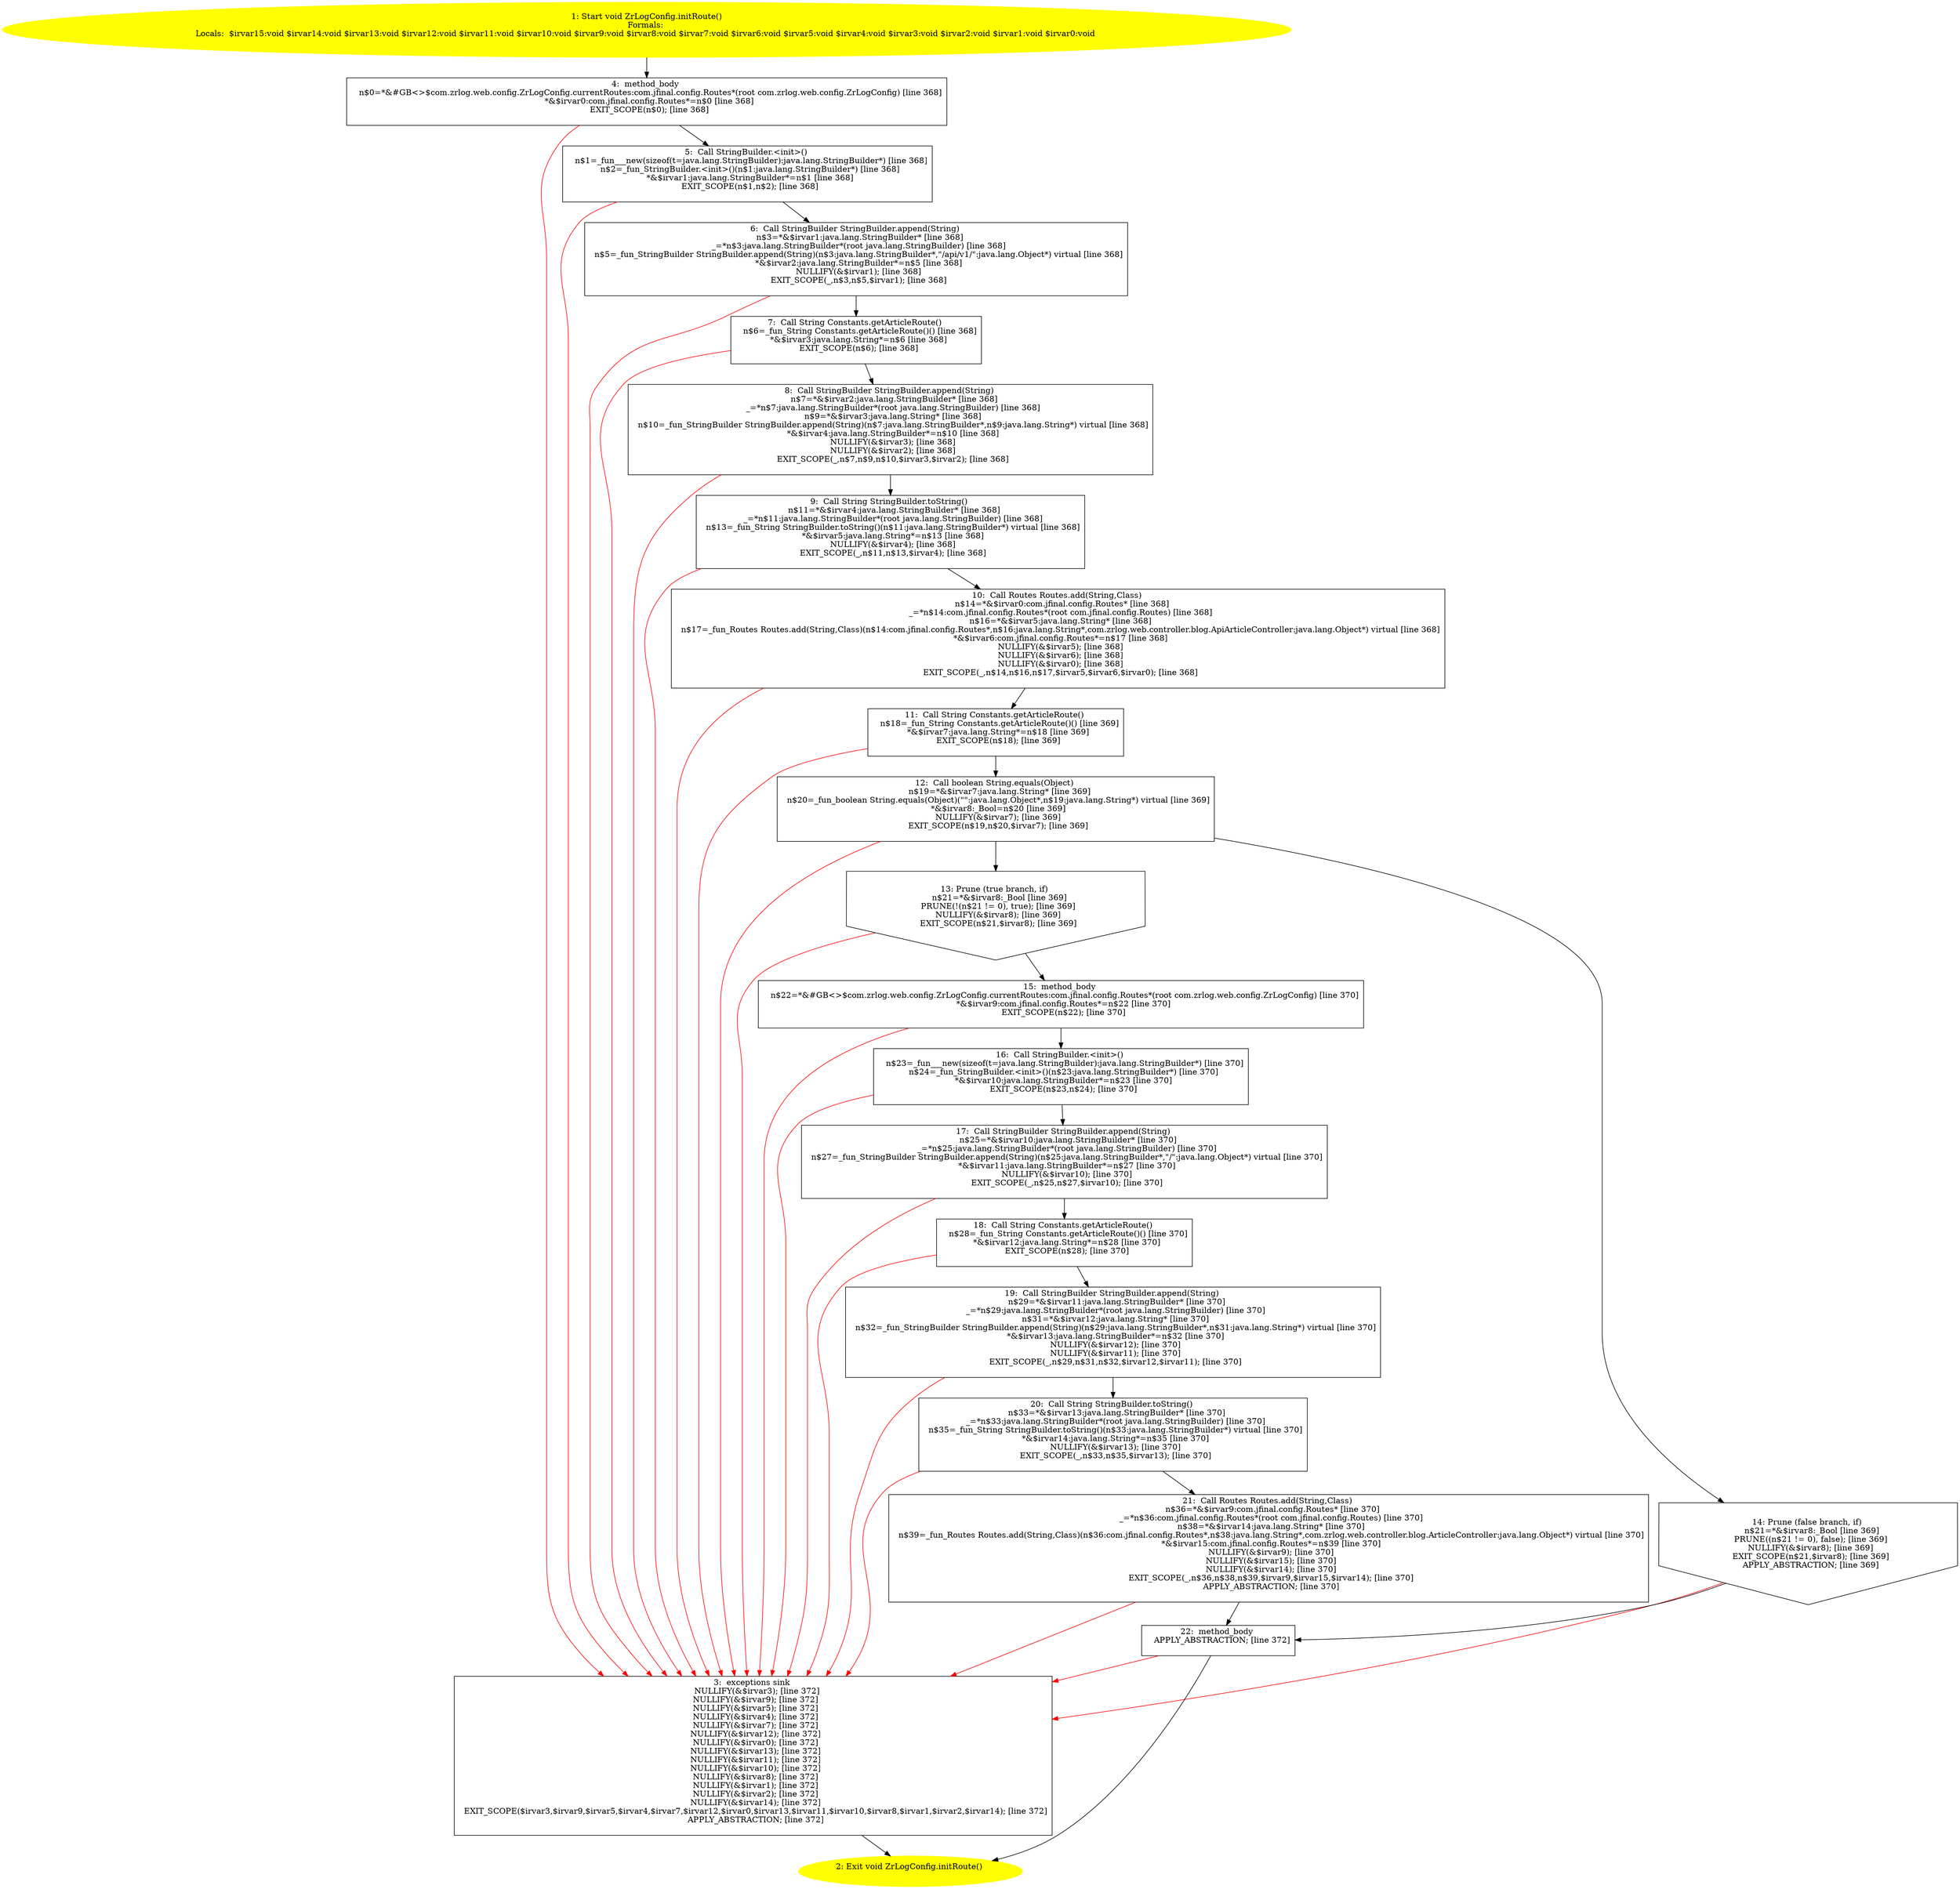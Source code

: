 /* @generated */
digraph cfg {
"com.zrlog.web.config.ZrLogConfig.initRoute():void.134fe81a56f5aaaad48d38590e334d25_1" [label="1: Start void ZrLogConfig.initRoute()\nFormals: \nLocals:  $irvar15:void $irvar14:void $irvar13:void $irvar12:void $irvar11:void $irvar10:void $irvar9:void $irvar8:void $irvar7:void $irvar6:void $irvar5:void $irvar4:void $irvar3:void $irvar2:void $irvar1:void $irvar0:void \n  " color=yellow style=filled]
	

	 "com.zrlog.web.config.ZrLogConfig.initRoute():void.134fe81a56f5aaaad48d38590e334d25_1" -> "com.zrlog.web.config.ZrLogConfig.initRoute():void.134fe81a56f5aaaad48d38590e334d25_4" ;
"com.zrlog.web.config.ZrLogConfig.initRoute():void.134fe81a56f5aaaad48d38590e334d25_2" [label="2: Exit void ZrLogConfig.initRoute() \n  " color=yellow style=filled]
	

"com.zrlog.web.config.ZrLogConfig.initRoute():void.134fe81a56f5aaaad48d38590e334d25_3" [label="3:  exceptions sink \n   NULLIFY(&$irvar3); [line 372]\n  NULLIFY(&$irvar9); [line 372]\n  NULLIFY(&$irvar5); [line 372]\n  NULLIFY(&$irvar4); [line 372]\n  NULLIFY(&$irvar7); [line 372]\n  NULLIFY(&$irvar12); [line 372]\n  NULLIFY(&$irvar0); [line 372]\n  NULLIFY(&$irvar13); [line 372]\n  NULLIFY(&$irvar11); [line 372]\n  NULLIFY(&$irvar10); [line 372]\n  NULLIFY(&$irvar8); [line 372]\n  NULLIFY(&$irvar1); [line 372]\n  NULLIFY(&$irvar2); [line 372]\n  NULLIFY(&$irvar14); [line 372]\n  EXIT_SCOPE($irvar3,$irvar9,$irvar5,$irvar4,$irvar7,$irvar12,$irvar0,$irvar13,$irvar11,$irvar10,$irvar8,$irvar1,$irvar2,$irvar14); [line 372]\n  APPLY_ABSTRACTION; [line 372]\n " shape="box"]
	

	 "com.zrlog.web.config.ZrLogConfig.initRoute():void.134fe81a56f5aaaad48d38590e334d25_3" -> "com.zrlog.web.config.ZrLogConfig.initRoute():void.134fe81a56f5aaaad48d38590e334d25_2" ;
"com.zrlog.web.config.ZrLogConfig.initRoute():void.134fe81a56f5aaaad48d38590e334d25_4" [label="4:  method_body \n   n$0=*&#GB<>$com.zrlog.web.config.ZrLogConfig.currentRoutes:com.jfinal.config.Routes*(root com.zrlog.web.config.ZrLogConfig) [line 368]\n  *&$irvar0:com.jfinal.config.Routes*=n$0 [line 368]\n  EXIT_SCOPE(n$0); [line 368]\n " shape="box"]
	

	 "com.zrlog.web.config.ZrLogConfig.initRoute():void.134fe81a56f5aaaad48d38590e334d25_4" -> "com.zrlog.web.config.ZrLogConfig.initRoute():void.134fe81a56f5aaaad48d38590e334d25_5" ;
	 "com.zrlog.web.config.ZrLogConfig.initRoute():void.134fe81a56f5aaaad48d38590e334d25_4" -> "com.zrlog.web.config.ZrLogConfig.initRoute():void.134fe81a56f5aaaad48d38590e334d25_3" [color="red" ];
"com.zrlog.web.config.ZrLogConfig.initRoute():void.134fe81a56f5aaaad48d38590e334d25_5" [label="5:  Call StringBuilder.<init>() \n   n$1=_fun___new(sizeof(t=java.lang.StringBuilder):java.lang.StringBuilder*) [line 368]\n  n$2=_fun_StringBuilder.<init>()(n$1:java.lang.StringBuilder*) [line 368]\n  *&$irvar1:java.lang.StringBuilder*=n$1 [line 368]\n  EXIT_SCOPE(n$1,n$2); [line 368]\n " shape="box"]
	

	 "com.zrlog.web.config.ZrLogConfig.initRoute():void.134fe81a56f5aaaad48d38590e334d25_5" -> "com.zrlog.web.config.ZrLogConfig.initRoute():void.134fe81a56f5aaaad48d38590e334d25_6" ;
	 "com.zrlog.web.config.ZrLogConfig.initRoute():void.134fe81a56f5aaaad48d38590e334d25_5" -> "com.zrlog.web.config.ZrLogConfig.initRoute():void.134fe81a56f5aaaad48d38590e334d25_3" [color="red" ];
"com.zrlog.web.config.ZrLogConfig.initRoute():void.134fe81a56f5aaaad48d38590e334d25_6" [label="6:  Call StringBuilder StringBuilder.append(String) \n   n$3=*&$irvar1:java.lang.StringBuilder* [line 368]\n  _=*n$3:java.lang.StringBuilder*(root java.lang.StringBuilder) [line 368]\n  n$5=_fun_StringBuilder StringBuilder.append(String)(n$3:java.lang.StringBuilder*,\"/api/v1/\":java.lang.Object*) virtual [line 368]\n  *&$irvar2:java.lang.StringBuilder*=n$5 [line 368]\n  NULLIFY(&$irvar1); [line 368]\n  EXIT_SCOPE(_,n$3,n$5,$irvar1); [line 368]\n " shape="box"]
	

	 "com.zrlog.web.config.ZrLogConfig.initRoute():void.134fe81a56f5aaaad48d38590e334d25_6" -> "com.zrlog.web.config.ZrLogConfig.initRoute():void.134fe81a56f5aaaad48d38590e334d25_7" ;
	 "com.zrlog.web.config.ZrLogConfig.initRoute():void.134fe81a56f5aaaad48d38590e334d25_6" -> "com.zrlog.web.config.ZrLogConfig.initRoute():void.134fe81a56f5aaaad48d38590e334d25_3" [color="red" ];
"com.zrlog.web.config.ZrLogConfig.initRoute():void.134fe81a56f5aaaad48d38590e334d25_7" [label="7:  Call String Constants.getArticleRoute() \n   n$6=_fun_String Constants.getArticleRoute()() [line 368]\n  *&$irvar3:java.lang.String*=n$6 [line 368]\n  EXIT_SCOPE(n$6); [line 368]\n " shape="box"]
	

	 "com.zrlog.web.config.ZrLogConfig.initRoute():void.134fe81a56f5aaaad48d38590e334d25_7" -> "com.zrlog.web.config.ZrLogConfig.initRoute():void.134fe81a56f5aaaad48d38590e334d25_8" ;
	 "com.zrlog.web.config.ZrLogConfig.initRoute():void.134fe81a56f5aaaad48d38590e334d25_7" -> "com.zrlog.web.config.ZrLogConfig.initRoute():void.134fe81a56f5aaaad48d38590e334d25_3" [color="red" ];
"com.zrlog.web.config.ZrLogConfig.initRoute():void.134fe81a56f5aaaad48d38590e334d25_8" [label="8:  Call StringBuilder StringBuilder.append(String) \n   n$7=*&$irvar2:java.lang.StringBuilder* [line 368]\n  _=*n$7:java.lang.StringBuilder*(root java.lang.StringBuilder) [line 368]\n  n$9=*&$irvar3:java.lang.String* [line 368]\n  n$10=_fun_StringBuilder StringBuilder.append(String)(n$7:java.lang.StringBuilder*,n$9:java.lang.String*) virtual [line 368]\n  *&$irvar4:java.lang.StringBuilder*=n$10 [line 368]\n  NULLIFY(&$irvar3); [line 368]\n  NULLIFY(&$irvar2); [line 368]\n  EXIT_SCOPE(_,n$7,n$9,n$10,$irvar3,$irvar2); [line 368]\n " shape="box"]
	

	 "com.zrlog.web.config.ZrLogConfig.initRoute():void.134fe81a56f5aaaad48d38590e334d25_8" -> "com.zrlog.web.config.ZrLogConfig.initRoute():void.134fe81a56f5aaaad48d38590e334d25_9" ;
	 "com.zrlog.web.config.ZrLogConfig.initRoute():void.134fe81a56f5aaaad48d38590e334d25_8" -> "com.zrlog.web.config.ZrLogConfig.initRoute():void.134fe81a56f5aaaad48d38590e334d25_3" [color="red" ];
"com.zrlog.web.config.ZrLogConfig.initRoute():void.134fe81a56f5aaaad48d38590e334d25_9" [label="9:  Call String StringBuilder.toString() \n   n$11=*&$irvar4:java.lang.StringBuilder* [line 368]\n  _=*n$11:java.lang.StringBuilder*(root java.lang.StringBuilder) [line 368]\n  n$13=_fun_String StringBuilder.toString()(n$11:java.lang.StringBuilder*) virtual [line 368]\n  *&$irvar5:java.lang.String*=n$13 [line 368]\n  NULLIFY(&$irvar4); [line 368]\n  EXIT_SCOPE(_,n$11,n$13,$irvar4); [line 368]\n " shape="box"]
	

	 "com.zrlog.web.config.ZrLogConfig.initRoute():void.134fe81a56f5aaaad48d38590e334d25_9" -> "com.zrlog.web.config.ZrLogConfig.initRoute():void.134fe81a56f5aaaad48d38590e334d25_10" ;
	 "com.zrlog.web.config.ZrLogConfig.initRoute():void.134fe81a56f5aaaad48d38590e334d25_9" -> "com.zrlog.web.config.ZrLogConfig.initRoute():void.134fe81a56f5aaaad48d38590e334d25_3" [color="red" ];
"com.zrlog.web.config.ZrLogConfig.initRoute():void.134fe81a56f5aaaad48d38590e334d25_10" [label="10:  Call Routes Routes.add(String,Class) \n   n$14=*&$irvar0:com.jfinal.config.Routes* [line 368]\n  _=*n$14:com.jfinal.config.Routes*(root com.jfinal.config.Routes) [line 368]\n  n$16=*&$irvar5:java.lang.String* [line 368]\n  n$17=_fun_Routes Routes.add(String,Class)(n$14:com.jfinal.config.Routes*,n$16:java.lang.String*,com.zrlog.web.controller.blog.ApiArticleController:java.lang.Object*) virtual [line 368]\n  *&$irvar6:com.jfinal.config.Routes*=n$17 [line 368]\n  NULLIFY(&$irvar5); [line 368]\n  NULLIFY(&$irvar6); [line 368]\n  NULLIFY(&$irvar0); [line 368]\n  EXIT_SCOPE(_,n$14,n$16,n$17,$irvar5,$irvar6,$irvar0); [line 368]\n " shape="box"]
	

	 "com.zrlog.web.config.ZrLogConfig.initRoute():void.134fe81a56f5aaaad48d38590e334d25_10" -> "com.zrlog.web.config.ZrLogConfig.initRoute():void.134fe81a56f5aaaad48d38590e334d25_11" ;
	 "com.zrlog.web.config.ZrLogConfig.initRoute():void.134fe81a56f5aaaad48d38590e334d25_10" -> "com.zrlog.web.config.ZrLogConfig.initRoute():void.134fe81a56f5aaaad48d38590e334d25_3" [color="red" ];
"com.zrlog.web.config.ZrLogConfig.initRoute():void.134fe81a56f5aaaad48d38590e334d25_11" [label="11:  Call String Constants.getArticleRoute() \n   n$18=_fun_String Constants.getArticleRoute()() [line 369]\n  *&$irvar7:java.lang.String*=n$18 [line 369]\n  EXIT_SCOPE(n$18); [line 369]\n " shape="box"]
	

	 "com.zrlog.web.config.ZrLogConfig.initRoute():void.134fe81a56f5aaaad48d38590e334d25_11" -> "com.zrlog.web.config.ZrLogConfig.initRoute():void.134fe81a56f5aaaad48d38590e334d25_12" ;
	 "com.zrlog.web.config.ZrLogConfig.initRoute():void.134fe81a56f5aaaad48d38590e334d25_11" -> "com.zrlog.web.config.ZrLogConfig.initRoute():void.134fe81a56f5aaaad48d38590e334d25_3" [color="red" ];
"com.zrlog.web.config.ZrLogConfig.initRoute():void.134fe81a56f5aaaad48d38590e334d25_12" [label="12:  Call boolean String.equals(Object) \n   n$19=*&$irvar7:java.lang.String* [line 369]\n  n$20=_fun_boolean String.equals(Object)(\"\":java.lang.Object*,n$19:java.lang.String*) virtual [line 369]\n  *&$irvar8:_Bool=n$20 [line 369]\n  NULLIFY(&$irvar7); [line 369]\n  EXIT_SCOPE(n$19,n$20,$irvar7); [line 369]\n " shape="box"]
	

	 "com.zrlog.web.config.ZrLogConfig.initRoute():void.134fe81a56f5aaaad48d38590e334d25_12" -> "com.zrlog.web.config.ZrLogConfig.initRoute():void.134fe81a56f5aaaad48d38590e334d25_13" ;
	 "com.zrlog.web.config.ZrLogConfig.initRoute():void.134fe81a56f5aaaad48d38590e334d25_12" -> "com.zrlog.web.config.ZrLogConfig.initRoute():void.134fe81a56f5aaaad48d38590e334d25_14" ;
	 "com.zrlog.web.config.ZrLogConfig.initRoute():void.134fe81a56f5aaaad48d38590e334d25_12" -> "com.zrlog.web.config.ZrLogConfig.initRoute():void.134fe81a56f5aaaad48d38590e334d25_3" [color="red" ];
"com.zrlog.web.config.ZrLogConfig.initRoute():void.134fe81a56f5aaaad48d38590e334d25_13" [label="13: Prune (true branch, if) \n   n$21=*&$irvar8:_Bool [line 369]\n  PRUNE(!(n$21 != 0), true); [line 369]\n  NULLIFY(&$irvar8); [line 369]\n  EXIT_SCOPE(n$21,$irvar8); [line 369]\n " shape="invhouse"]
	

	 "com.zrlog.web.config.ZrLogConfig.initRoute():void.134fe81a56f5aaaad48d38590e334d25_13" -> "com.zrlog.web.config.ZrLogConfig.initRoute():void.134fe81a56f5aaaad48d38590e334d25_15" ;
	 "com.zrlog.web.config.ZrLogConfig.initRoute():void.134fe81a56f5aaaad48d38590e334d25_13" -> "com.zrlog.web.config.ZrLogConfig.initRoute():void.134fe81a56f5aaaad48d38590e334d25_3" [color="red" ];
"com.zrlog.web.config.ZrLogConfig.initRoute():void.134fe81a56f5aaaad48d38590e334d25_14" [label="14: Prune (false branch, if) \n   n$21=*&$irvar8:_Bool [line 369]\n  PRUNE((n$21 != 0), false); [line 369]\n  NULLIFY(&$irvar8); [line 369]\n  EXIT_SCOPE(n$21,$irvar8); [line 369]\n  APPLY_ABSTRACTION; [line 369]\n " shape="invhouse"]
	

	 "com.zrlog.web.config.ZrLogConfig.initRoute():void.134fe81a56f5aaaad48d38590e334d25_14" -> "com.zrlog.web.config.ZrLogConfig.initRoute():void.134fe81a56f5aaaad48d38590e334d25_22" ;
	 "com.zrlog.web.config.ZrLogConfig.initRoute():void.134fe81a56f5aaaad48d38590e334d25_14" -> "com.zrlog.web.config.ZrLogConfig.initRoute():void.134fe81a56f5aaaad48d38590e334d25_3" [color="red" ];
"com.zrlog.web.config.ZrLogConfig.initRoute():void.134fe81a56f5aaaad48d38590e334d25_15" [label="15:  method_body \n   n$22=*&#GB<>$com.zrlog.web.config.ZrLogConfig.currentRoutes:com.jfinal.config.Routes*(root com.zrlog.web.config.ZrLogConfig) [line 370]\n  *&$irvar9:com.jfinal.config.Routes*=n$22 [line 370]\n  EXIT_SCOPE(n$22); [line 370]\n " shape="box"]
	

	 "com.zrlog.web.config.ZrLogConfig.initRoute():void.134fe81a56f5aaaad48d38590e334d25_15" -> "com.zrlog.web.config.ZrLogConfig.initRoute():void.134fe81a56f5aaaad48d38590e334d25_16" ;
	 "com.zrlog.web.config.ZrLogConfig.initRoute():void.134fe81a56f5aaaad48d38590e334d25_15" -> "com.zrlog.web.config.ZrLogConfig.initRoute():void.134fe81a56f5aaaad48d38590e334d25_3" [color="red" ];
"com.zrlog.web.config.ZrLogConfig.initRoute():void.134fe81a56f5aaaad48d38590e334d25_16" [label="16:  Call StringBuilder.<init>() \n   n$23=_fun___new(sizeof(t=java.lang.StringBuilder):java.lang.StringBuilder*) [line 370]\n  n$24=_fun_StringBuilder.<init>()(n$23:java.lang.StringBuilder*) [line 370]\n  *&$irvar10:java.lang.StringBuilder*=n$23 [line 370]\n  EXIT_SCOPE(n$23,n$24); [line 370]\n " shape="box"]
	

	 "com.zrlog.web.config.ZrLogConfig.initRoute():void.134fe81a56f5aaaad48d38590e334d25_16" -> "com.zrlog.web.config.ZrLogConfig.initRoute():void.134fe81a56f5aaaad48d38590e334d25_17" ;
	 "com.zrlog.web.config.ZrLogConfig.initRoute():void.134fe81a56f5aaaad48d38590e334d25_16" -> "com.zrlog.web.config.ZrLogConfig.initRoute():void.134fe81a56f5aaaad48d38590e334d25_3" [color="red" ];
"com.zrlog.web.config.ZrLogConfig.initRoute():void.134fe81a56f5aaaad48d38590e334d25_17" [label="17:  Call StringBuilder StringBuilder.append(String) \n   n$25=*&$irvar10:java.lang.StringBuilder* [line 370]\n  _=*n$25:java.lang.StringBuilder*(root java.lang.StringBuilder) [line 370]\n  n$27=_fun_StringBuilder StringBuilder.append(String)(n$25:java.lang.StringBuilder*,\"/\":java.lang.Object*) virtual [line 370]\n  *&$irvar11:java.lang.StringBuilder*=n$27 [line 370]\n  NULLIFY(&$irvar10); [line 370]\n  EXIT_SCOPE(_,n$25,n$27,$irvar10); [line 370]\n " shape="box"]
	

	 "com.zrlog.web.config.ZrLogConfig.initRoute():void.134fe81a56f5aaaad48d38590e334d25_17" -> "com.zrlog.web.config.ZrLogConfig.initRoute():void.134fe81a56f5aaaad48d38590e334d25_18" ;
	 "com.zrlog.web.config.ZrLogConfig.initRoute():void.134fe81a56f5aaaad48d38590e334d25_17" -> "com.zrlog.web.config.ZrLogConfig.initRoute():void.134fe81a56f5aaaad48d38590e334d25_3" [color="red" ];
"com.zrlog.web.config.ZrLogConfig.initRoute():void.134fe81a56f5aaaad48d38590e334d25_18" [label="18:  Call String Constants.getArticleRoute() \n   n$28=_fun_String Constants.getArticleRoute()() [line 370]\n  *&$irvar12:java.lang.String*=n$28 [line 370]\n  EXIT_SCOPE(n$28); [line 370]\n " shape="box"]
	

	 "com.zrlog.web.config.ZrLogConfig.initRoute():void.134fe81a56f5aaaad48d38590e334d25_18" -> "com.zrlog.web.config.ZrLogConfig.initRoute():void.134fe81a56f5aaaad48d38590e334d25_19" ;
	 "com.zrlog.web.config.ZrLogConfig.initRoute():void.134fe81a56f5aaaad48d38590e334d25_18" -> "com.zrlog.web.config.ZrLogConfig.initRoute():void.134fe81a56f5aaaad48d38590e334d25_3" [color="red" ];
"com.zrlog.web.config.ZrLogConfig.initRoute():void.134fe81a56f5aaaad48d38590e334d25_19" [label="19:  Call StringBuilder StringBuilder.append(String) \n   n$29=*&$irvar11:java.lang.StringBuilder* [line 370]\n  _=*n$29:java.lang.StringBuilder*(root java.lang.StringBuilder) [line 370]\n  n$31=*&$irvar12:java.lang.String* [line 370]\n  n$32=_fun_StringBuilder StringBuilder.append(String)(n$29:java.lang.StringBuilder*,n$31:java.lang.String*) virtual [line 370]\n  *&$irvar13:java.lang.StringBuilder*=n$32 [line 370]\n  NULLIFY(&$irvar12); [line 370]\n  NULLIFY(&$irvar11); [line 370]\n  EXIT_SCOPE(_,n$29,n$31,n$32,$irvar12,$irvar11); [line 370]\n " shape="box"]
	

	 "com.zrlog.web.config.ZrLogConfig.initRoute():void.134fe81a56f5aaaad48d38590e334d25_19" -> "com.zrlog.web.config.ZrLogConfig.initRoute():void.134fe81a56f5aaaad48d38590e334d25_20" ;
	 "com.zrlog.web.config.ZrLogConfig.initRoute():void.134fe81a56f5aaaad48d38590e334d25_19" -> "com.zrlog.web.config.ZrLogConfig.initRoute():void.134fe81a56f5aaaad48d38590e334d25_3" [color="red" ];
"com.zrlog.web.config.ZrLogConfig.initRoute():void.134fe81a56f5aaaad48d38590e334d25_20" [label="20:  Call String StringBuilder.toString() \n   n$33=*&$irvar13:java.lang.StringBuilder* [line 370]\n  _=*n$33:java.lang.StringBuilder*(root java.lang.StringBuilder) [line 370]\n  n$35=_fun_String StringBuilder.toString()(n$33:java.lang.StringBuilder*) virtual [line 370]\n  *&$irvar14:java.lang.String*=n$35 [line 370]\n  NULLIFY(&$irvar13); [line 370]\n  EXIT_SCOPE(_,n$33,n$35,$irvar13); [line 370]\n " shape="box"]
	

	 "com.zrlog.web.config.ZrLogConfig.initRoute():void.134fe81a56f5aaaad48d38590e334d25_20" -> "com.zrlog.web.config.ZrLogConfig.initRoute():void.134fe81a56f5aaaad48d38590e334d25_21" ;
	 "com.zrlog.web.config.ZrLogConfig.initRoute():void.134fe81a56f5aaaad48d38590e334d25_20" -> "com.zrlog.web.config.ZrLogConfig.initRoute():void.134fe81a56f5aaaad48d38590e334d25_3" [color="red" ];
"com.zrlog.web.config.ZrLogConfig.initRoute():void.134fe81a56f5aaaad48d38590e334d25_21" [label="21:  Call Routes Routes.add(String,Class) \n   n$36=*&$irvar9:com.jfinal.config.Routes* [line 370]\n  _=*n$36:com.jfinal.config.Routes*(root com.jfinal.config.Routes) [line 370]\n  n$38=*&$irvar14:java.lang.String* [line 370]\n  n$39=_fun_Routes Routes.add(String,Class)(n$36:com.jfinal.config.Routes*,n$38:java.lang.String*,com.zrlog.web.controller.blog.ArticleController:java.lang.Object*) virtual [line 370]\n  *&$irvar15:com.jfinal.config.Routes*=n$39 [line 370]\n  NULLIFY(&$irvar9); [line 370]\n  NULLIFY(&$irvar15); [line 370]\n  NULLIFY(&$irvar14); [line 370]\n  EXIT_SCOPE(_,n$36,n$38,n$39,$irvar9,$irvar15,$irvar14); [line 370]\n  APPLY_ABSTRACTION; [line 370]\n " shape="box"]
	

	 "com.zrlog.web.config.ZrLogConfig.initRoute():void.134fe81a56f5aaaad48d38590e334d25_21" -> "com.zrlog.web.config.ZrLogConfig.initRoute():void.134fe81a56f5aaaad48d38590e334d25_22" ;
	 "com.zrlog.web.config.ZrLogConfig.initRoute():void.134fe81a56f5aaaad48d38590e334d25_21" -> "com.zrlog.web.config.ZrLogConfig.initRoute():void.134fe81a56f5aaaad48d38590e334d25_3" [color="red" ];
"com.zrlog.web.config.ZrLogConfig.initRoute():void.134fe81a56f5aaaad48d38590e334d25_22" [label="22:  method_body \n   APPLY_ABSTRACTION; [line 372]\n " shape="box"]
	

	 "com.zrlog.web.config.ZrLogConfig.initRoute():void.134fe81a56f5aaaad48d38590e334d25_22" -> "com.zrlog.web.config.ZrLogConfig.initRoute():void.134fe81a56f5aaaad48d38590e334d25_2" ;
	 "com.zrlog.web.config.ZrLogConfig.initRoute():void.134fe81a56f5aaaad48d38590e334d25_22" -> "com.zrlog.web.config.ZrLogConfig.initRoute():void.134fe81a56f5aaaad48d38590e334d25_3" [color="red" ];
}

